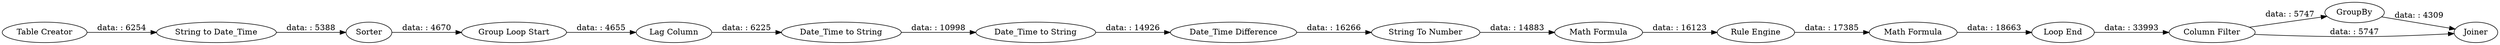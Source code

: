 digraph {
	"8261295443653774662_50" [label="Rule Engine"]
	"8261295443653774662_58" [label=GroupBy]
	"8261295443653774662_59" [label=Joiner]
	"8261295443653774662_56" [label="Loop End"]
	"8261295443653774662_51" [label="Math Formula"]
	"8261295443653774662_2" [label="String to Date_Time"]
	"8261295443653774662_6" [label=Sorter]
	"8261295443653774662_46" [label="Date_Time to String"]
	"8261295443653774662_48" [label="String To Number"]
	"8261295443653774662_45" [label="Math Formula"]
	"8261295443653774662_49" [label="Date_Time Difference"]
	"8261295443653774662_53" [label="Lag Column"]
	"8261295443653774662_47" [label="Date_Time to String"]
	"8261295443653774662_55" [label="Group Loop Start"]
	"8261295443653774662_1" [label="Table Creator"]
	"8261295443653774662_57" [label="Column Filter"]
	"8261295443653774662_57" -> "8261295443653774662_58" [label="data: : 5747"]
	"8261295443653774662_47" -> "8261295443653774662_46" [label="data: : 10998"]
	"8261295443653774662_58" -> "8261295443653774662_59" [label="data: : 4309"]
	"8261295443653774662_2" -> "8261295443653774662_6" [label="data: : 5388"]
	"8261295443653774662_45" -> "8261295443653774662_50" [label="data: : 16123"]
	"8261295443653774662_6" -> "8261295443653774662_55" [label="data: : 4670"]
	"8261295443653774662_1" -> "8261295443653774662_2" [label="data: : 6254"]
	"8261295443653774662_56" -> "8261295443653774662_57" [label="data: : 33993"]
	"8261295443653774662_49" -> "8261295443653774662_48" [label="data: : 16266"]
	"8261295443653774662_50" -> "8261295443653774662_51" [label="data: : 17385"]
	"8261295443653774662_57" -> "8261295443653774662_59" [label="data: : 5747"]
	"8261295443653774662_46" -> "8261295443653774662_49" [label="data: : 14926"]
	"8261295443653774662_48" -> "8261295443653774662_45" [label="data: : 14883"]
	"8261295443653774662_55" -> "8261295443653774662_53" [label="data: : 4655"]
	"8261295443653774662_53" -> "8261295443653774662_47" [label="data: : 6225"]
	"8261295443653774662_51" -> "8261295443653774662_56" [label="data: : 18663"]
	rankdir=LR
}
